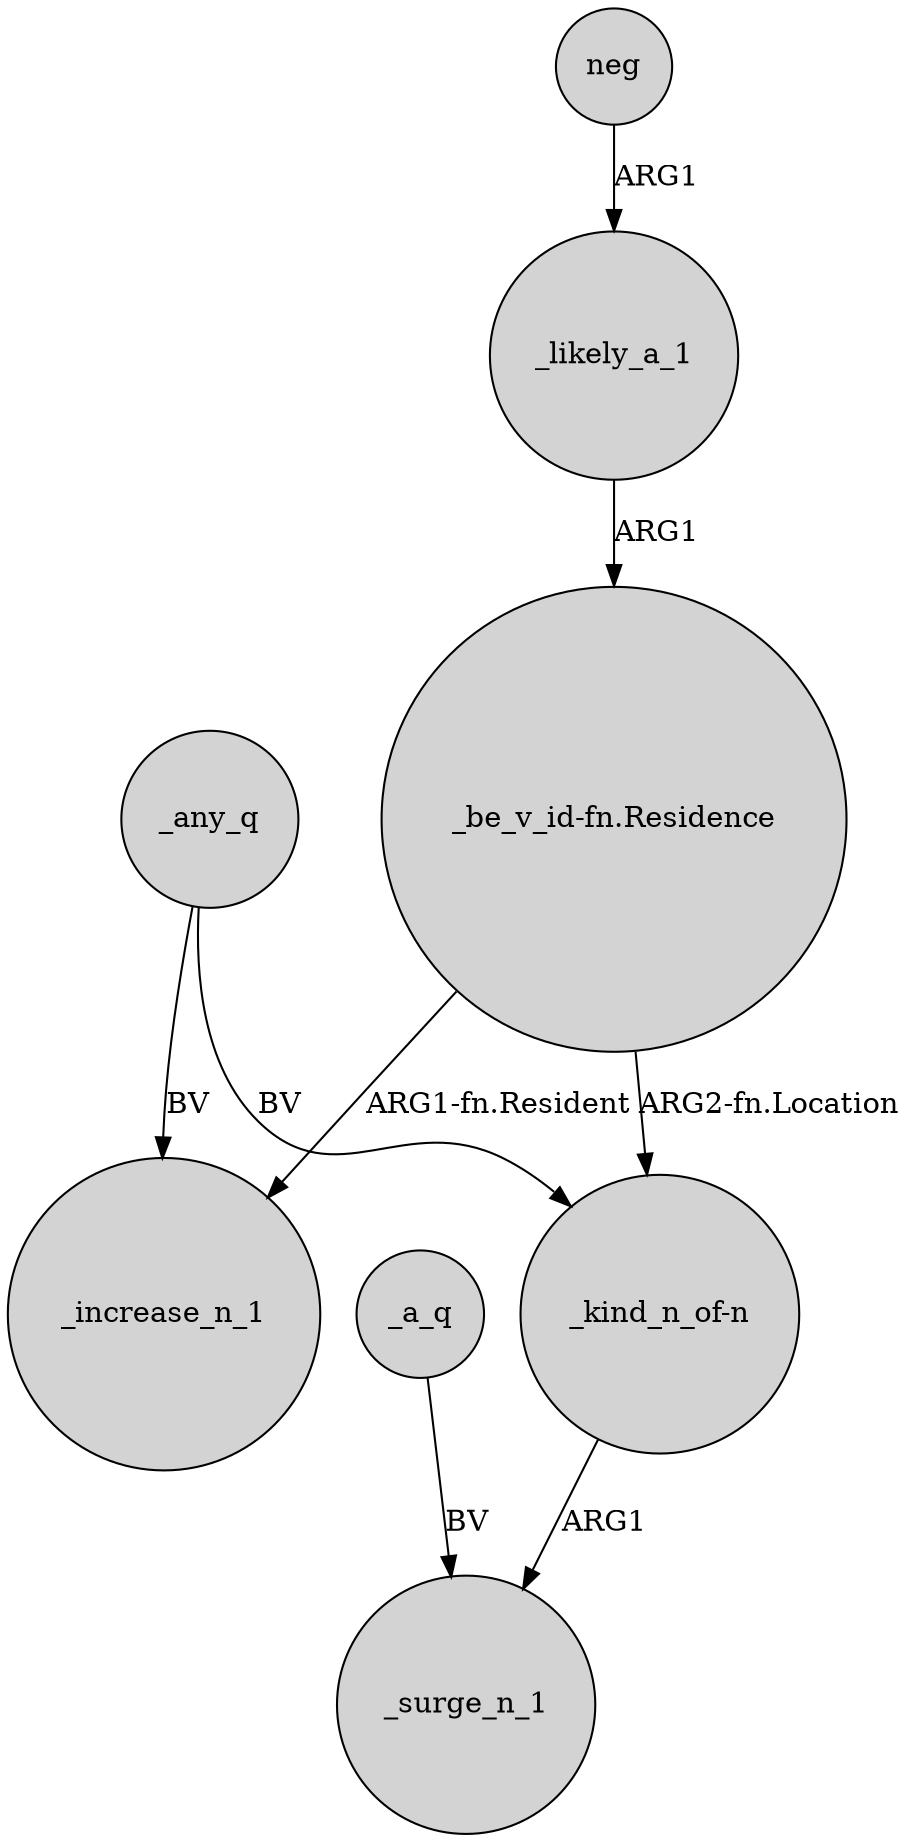 digraph {
	node [shape=circle style=filled]
	"_kind_n_of-n" -> _surge_n_1 [label=ARG1]
	neg -> _likely_a_1 [label=ARG1]
	_any_q -> "_kind_n_of-n" [label=BV]
	"_be_v_id-fn.Residence" -> _increase_n_1 [label="ARG1-fn.Resident"]
	_any_q -> _increase_n_1 [label=BV]
	_a_q -> _surge_n_1 [label=BV]
	"_be_v_id-fn.Residence" -> "_kind_n_of-n" [label="ARG2-fn.Location"]
	_likely_a_1 -> "_be_v_id-fn.Residence" [label=ARG1]
}
